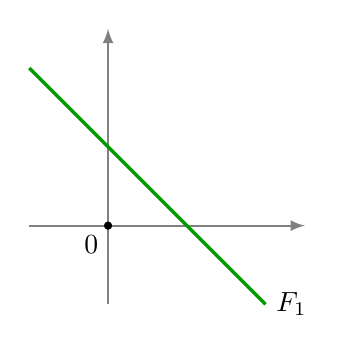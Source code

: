 \begin{tikzpicture}

      \draw[->,>=latex,thick, gray] (-1,0)--(2.5,0); % node[below,black] {$x$};
       \draw[->,>=latex,thick, gray] (0,-1)--(0,2.5); % node[right,black] {$y$};

       \draw[very thick,green!60!black] (-1,2)--(1,0)--+(1,-1)  node[black,right] {$F_1$};

         \fill (0,0) circle (1.5pt);
         \node[below left] at (0,0) {$0$};
\end{tikzpicture}

